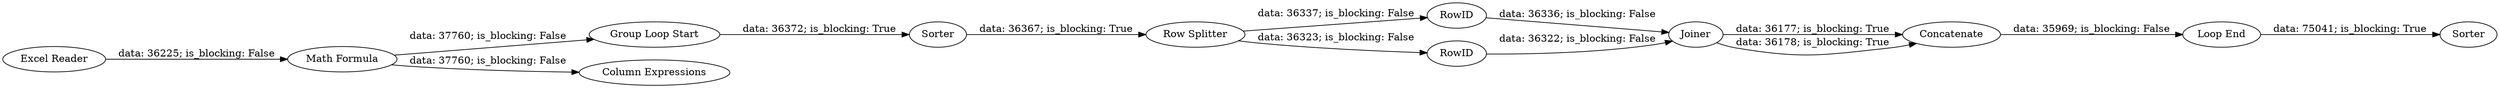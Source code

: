 digraph {
	"7656635390995590657_6" [label=RowID]
	"7656635390995590657_2" [label="Group Loop Start"]
	"7656635390995590657_5" [label=RowID]
	"7656635390995590657_11" [label="Math Formula"]
	"7656635390995590657_13" [label=Sorter]
	"7656635390995590657_4" [label="Row Splitter"]
	"7656635390995590657_7" [label=Joiner]
	"7656635390995590657_9" [label=Sorter]
	"7656635390995590657_8" [label=Concatenate]
	"7656635390995590657_12" [label="Column Expressions"]
	"7656635390995590657_1" [label="Excel Reader"]
	"7656635390995590657_3" [label="Loop End"]
	"7656635390995590657_6" -> "7656635390995590657_7" [label="data: 36336; is_blocking: False"]
	"7656635390995590657_7" -> "7656635390995590657_8" [label="data: 36177; is_blocking: True"]
	"7656635390995590657_2" -> "7656635390995590657_13" [label="data: 36372; is_blocking: True"]
	"7656635390995590657_4" -> "7656635390995590657_6" [label="data: 36337; is_blocking: False"]
	"7656635390995590657_11" -> "7656635390995590657_12" [label="data: 37760; is_blocking: False"]
	"7656635390995590657_5" -> "7656635390995590657_7" [label="data: 36322; is_blocking: False"]
	"7656635390995590657_7" -> "7656635390995590657_8" [label="data: 36178; is_blocking: True"]
	"7656635390995590657_13" -> "7656635390995590657_4" [label="data: 36367; is_blocking: True"]
	"7656635390995590657_1" -> "7656635390995590657_11" [label="data: 36225; is_blocking: False"]
	"7656635390995590657_3" -> "7656635390995590657_9" [label="data: 75041; is_blocking: True"]
	"7656635390995590657_4" -> "7656635390995590657_5" [label="data: 36323; is_blocking: False"]
	"7656635390995590657_8" -> "7656635390995590657_3" [label="data: 35969; is_blocking: False"]
	"7656635390995590657_11" -> "7656635390995590657_2" [label="data: 37760; is_blocking: False"]
	rankdir=LR
}
